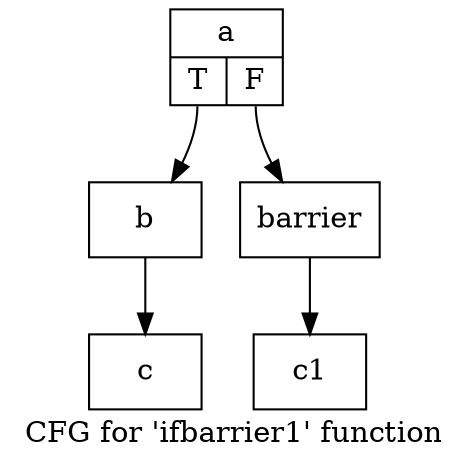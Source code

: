 digraph "CFG for 'ifbarrier1' function" {
	label="CFG for 'ifbarrier1' function";

	Node0x1e2c270 [shape=record,label="{a|{<s0>T|<s1>F}}"];
	Node0x1e2c270:s0 -> Node0x1e2c2d0;
	Node0x1e2c270:s1 -> Node0x1e2c330;
	Node0x1e2c2d0 [shape=record,label="{b}"];
	Node0x1e2c2d0 -> Node0x1e2c390;
	Node0x1e2c330 [shape=record,label="{barrier}"];
	Node0x1e2c330 -> Node0x1e2c3f0;
	Node0x1e2c390 [shape=record,label="{c}"];
	Node0x1e2c3f0 [shape=record,label="{c1}"];
}
